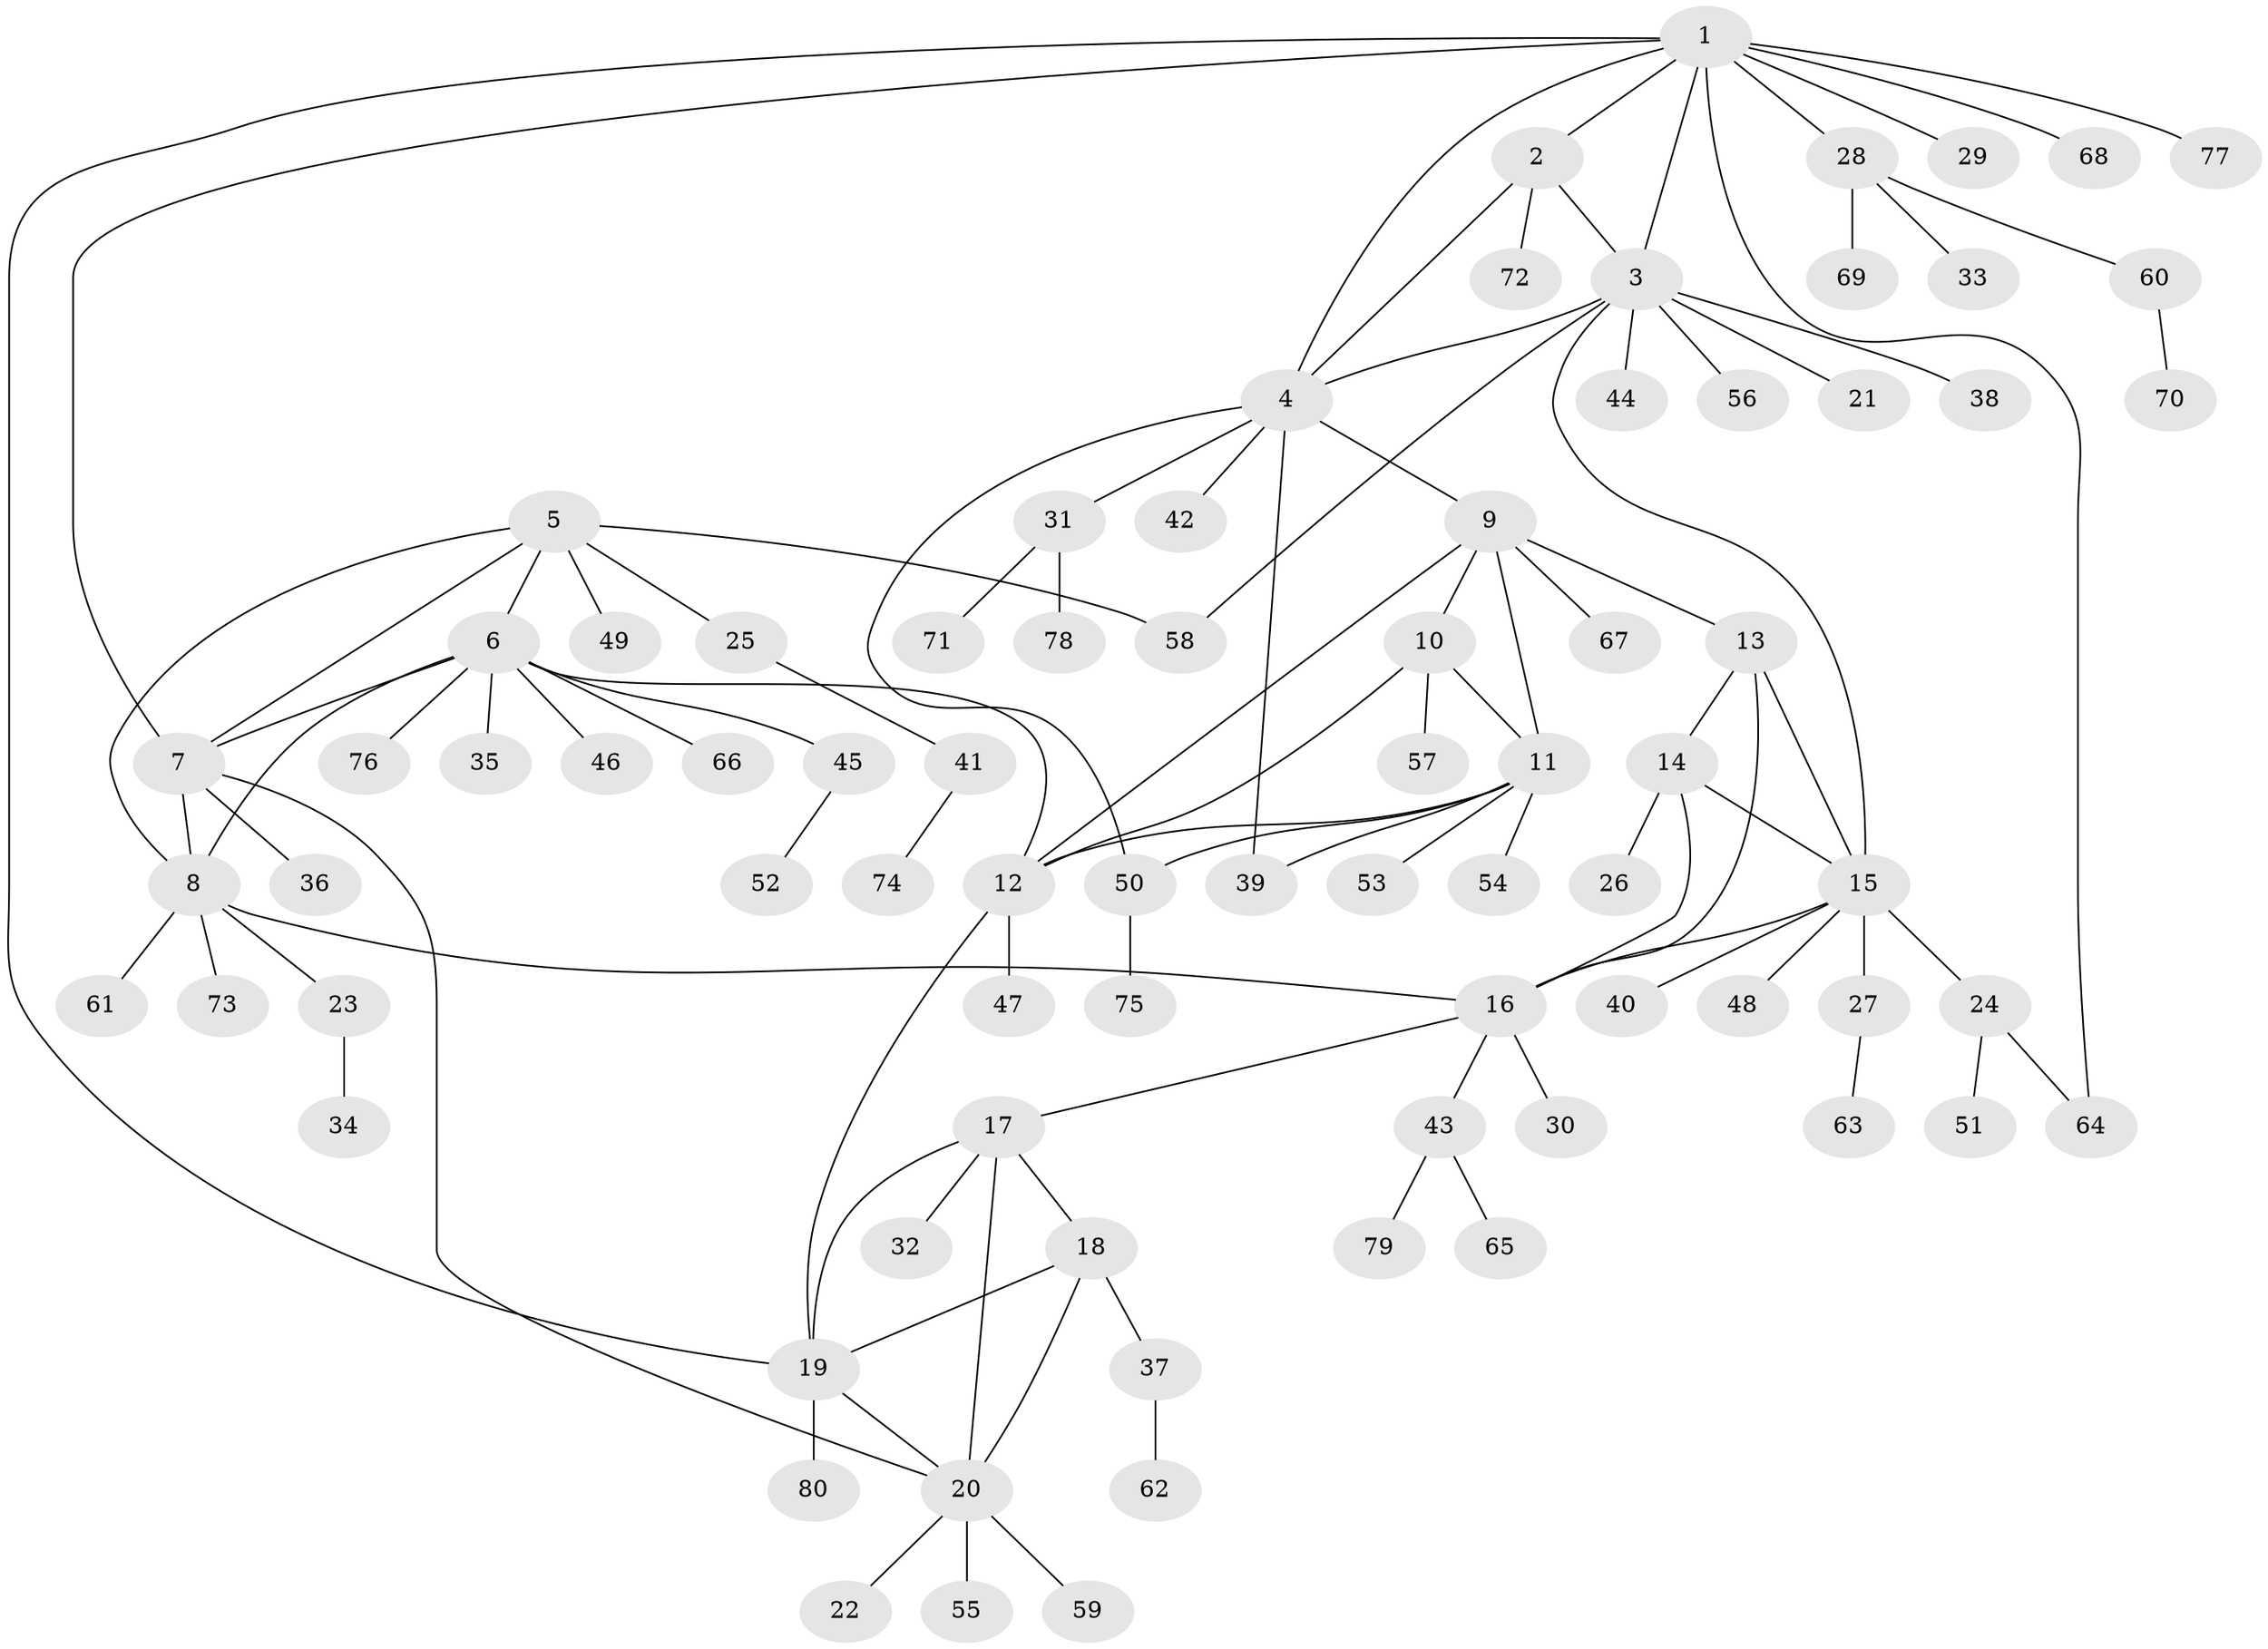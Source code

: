 // coarse degree distribution, {7: 0.0625, 3: 0.0625, 5: 0.21875, 4: 0.1875, 6: 0.0625, 1: 0.28125, 2: 0.125}
// Generated by graph-tools (version 1.1) at 2025/52/03/04/25 22:52:11]
// undirected, 80 vertices, 104 edges
graph export_dot {
  node [color=gray90,style=filled];
  1;
  2;
  3;
  4;
  5;
  6;
  7;
  8;
  9;
  10;
  11;
  12;
  13;
  14;
  15;
  16;
  17;
  18;
  19;
  20;
  21;
  22;
  23;
  24;
  25;
  26;
  27;
  28;
  29;
  30;
  31;
  32;
  33;
  34;
  35;
  36;
  37;
  38;
  39;
  40;
  41;
  42;
  43;
  44;
  45;
  46;
  47;
  48;
  49;
  50;
  51;
  52;
  53;
  54;
  55;
  56;
  57;
  58;
  59;
  60;
  61;
  62;
  63;
  64;
  65;
  66;
  67;
  68;
  69;
  70;
  71;
  72;
  73;
  74;
  75;
  76;
  77;
  78;
  79;
  80;
  1 -- 2;
  1 -- 3;
  1 -- 4;
  1 -- 7;
  1 -- 19;
  1 -- 28;
  1 -- 29;
  1 -- 64;
  1 -- 68;
  1 -- 77;
  2 -- 3;
  2 -- 4;
  2 -- 72;
  3 -- 4;
  3 -- 15;
  3 -- 21;
  3 -- 38;
  3 -- 44;
  3 -- 56;
  3 -- 58;
  4 -- 9;
  4 -- 31;
  4 -- 39;
  4 -- 42;
  4 -- 50;
  5 -- 6;
  5 -- 7;
  5 -- 8;
  5 -- 25;
  5 -- 49;
  5 -- 58;
  6 -- 7;
  6 -- 8;
  6 -- 12;
  6 -- 35;
  6 -- 45;
  6 -- 46;
  6 -- 66;
  6 -- 76;
  7 -- 8;
  7 -- 20;
  7 -- 36;
  8 -- 16;
  8 -- 23;
  8 -- 61;
  8 -- 73;
  9 -- 10;
  9 -- 11;
  9 -- 12;
  9 -- 13;
  9 -- 67;
  10 -- 11;
  10 -- 12;
  10 -- 57;
  11 -- 12;
  11 -- 39;
  11 -- 50;
  11 -- 53;
  11 -- 54;
  12 -- 19;
  12 -- 47;
  13 -- 14;
  13 -- 15;
  13 -- 16;
  14 -- 15;
  14 -- 16;
  14 -- 26;
  15 -- 16;
  15 -- 24;
  15 -- 27;
  15 -- 40;
  15 -- 48;
  16 -- 17;
  16 -- 30;
  16 -- 43;
  17 -- 18;
  17 -- 19;
  17 -- 20;
  17 -- 32;
  18 -- 19;
  18 -- 20;
  18 -- 37;
  19 -- 20;
  19 -- 80;
  20 -- 22;
  20 -- 55;
  20 -- 59;
  23 -- 34;
  24 -- 51;
  24 -- 64;
  25 -- 41;
  27 -- 63;
  28 -- 33;
  28 -- 60;
  28 -- 69;
  31 -- 71;
  31 -- 78;
  37 -- 62;
  41 -- 74;
  43 -- 65;
  43 -- 79;
  45 -- 52;
  50 -- 75;
  60 -- 70;
}
